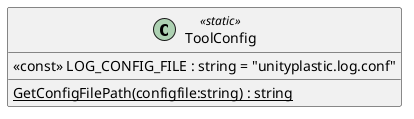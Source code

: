 @startuml
class ToolConfig <<static>> {
    {static} GetConfigFilePath(configfile:string) : string
    <<const>> LOG_CONFIG_FILE : string = "unityplastic.log.conf"
}
@enduml
